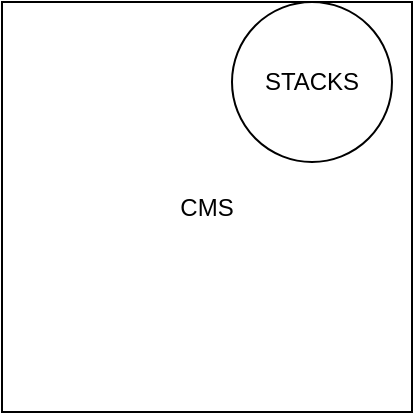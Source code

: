<mxfile version="14.8.1" type="github">
  <diagram id="7HyELrDFhAlAvUHE2LPS" name="Page-1">
    <mxGraphModel dx="946" dy="530" grid="1" gridSize="10" guides="1" tooltips="1" connect="1" arrows="1" fold="1" page="1" pageScale="1" pageWidth="850" pageHeight="1100" math="0" shadow="0">
      <root>
        <mxCell id="0" />
        <mxCell id="1" parent="0" />
        <mxCell id="kPjJsLP46hbUsUbXMgYj-2" value="CMS" style="whiteSpace=wrap;html=1;aspect=fixed;" vertex="1" parent="1">
          <mxGeometry x="385" y="130" width="205" height="205" as="geometry" />
        </mxCell>
        <mxCell id="kPjJsLP46hbUsUbXMgYj-1" value="STACKS" style="ellipse;whiteSpace=wrap;html=1;aspect=fixed;" vertex="1" parent="1">
          <mxGeometry x="500" y="130" width="80" height="80" as="geometry" />
        </mxCell>
      </root>
    </mxGraphModel>
  </diagram>
</mxfile>

